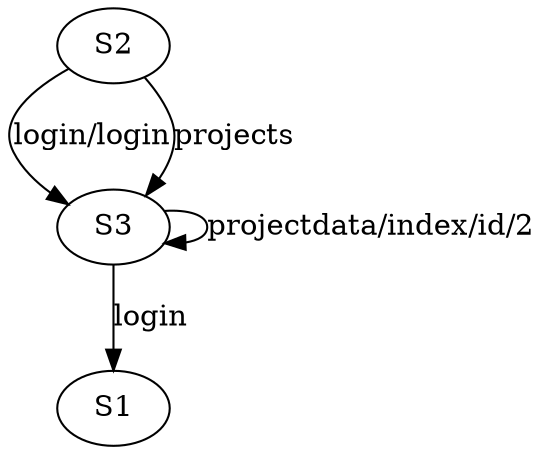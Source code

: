 digraph fsm {
S2 -> S3 [label="login/login"];
S2 -> S3 [label="projects"];
S3 -> S3 [label="projectdata/index/id/2"];
S3 -> S1 [label="login"];
}
